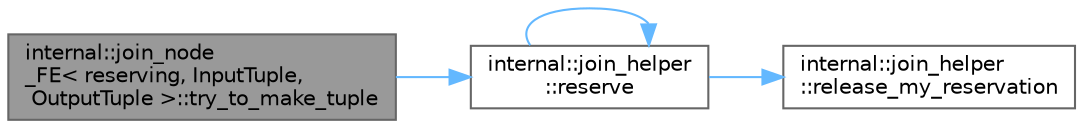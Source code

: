 digraph "internal::join_node_FE&lt; reserving, InputTuple, OutputTuple &gt;::try_to_make_tuple"
{
 // LATEX_PDF_SIZE
  bgcolor="transparent";
  edge [fontname=Helvetica,fontsize=10,labelfontname=Helvetica,labelfontsize=10];
  node [fontname=Helvetica,fontsize=10,shape=box,height=0.2,width=0.4];
  rankdir="LR";
  Node1 [id="Node000001",label="internal::join_node\l_FE\< reserving, InputTuple,\l OutputTuple \>::try_to_make_tuple",height=0.2,width=0.4,color="gray40", fillcolor="grey60", style="filled", fontcolor="black",tooltip=" "];
  Node1 -> Node2 [id="edge1_Node000001_Node000002",color="steelblue1",style="solid",tooltip=" "];
  Node2 [id="Node000002",label="internal::join_helper\l::reserve",height=0.2,width=0.4,color="grey40", fillcolor="white", style="filled",URL="$structinternal_1_1join__helper.html#a1128b8d329973b0307e0ac64c1390274",tooltip=" "];
  Node2 -> Node3 [id="edge2_Node000002_Node000003",color="steelblue1",style="solid",tooltip=" "];
  Node3 [id="Node000003",label="internal::join_helper\l::release_my_reservation",height=0.2,width=0.4,color="grey40", fillcolor="white", style="filled",URL="$structinternal_1_1join__helper.html#afd823cb6e5ce826dfa729c914fb6cfa4",tooltip=" "];
  Node2 -> Node2 [id="edge3_Node000002_Node000002",color="steelblue1",style="solid",tooltip=" "];
}
